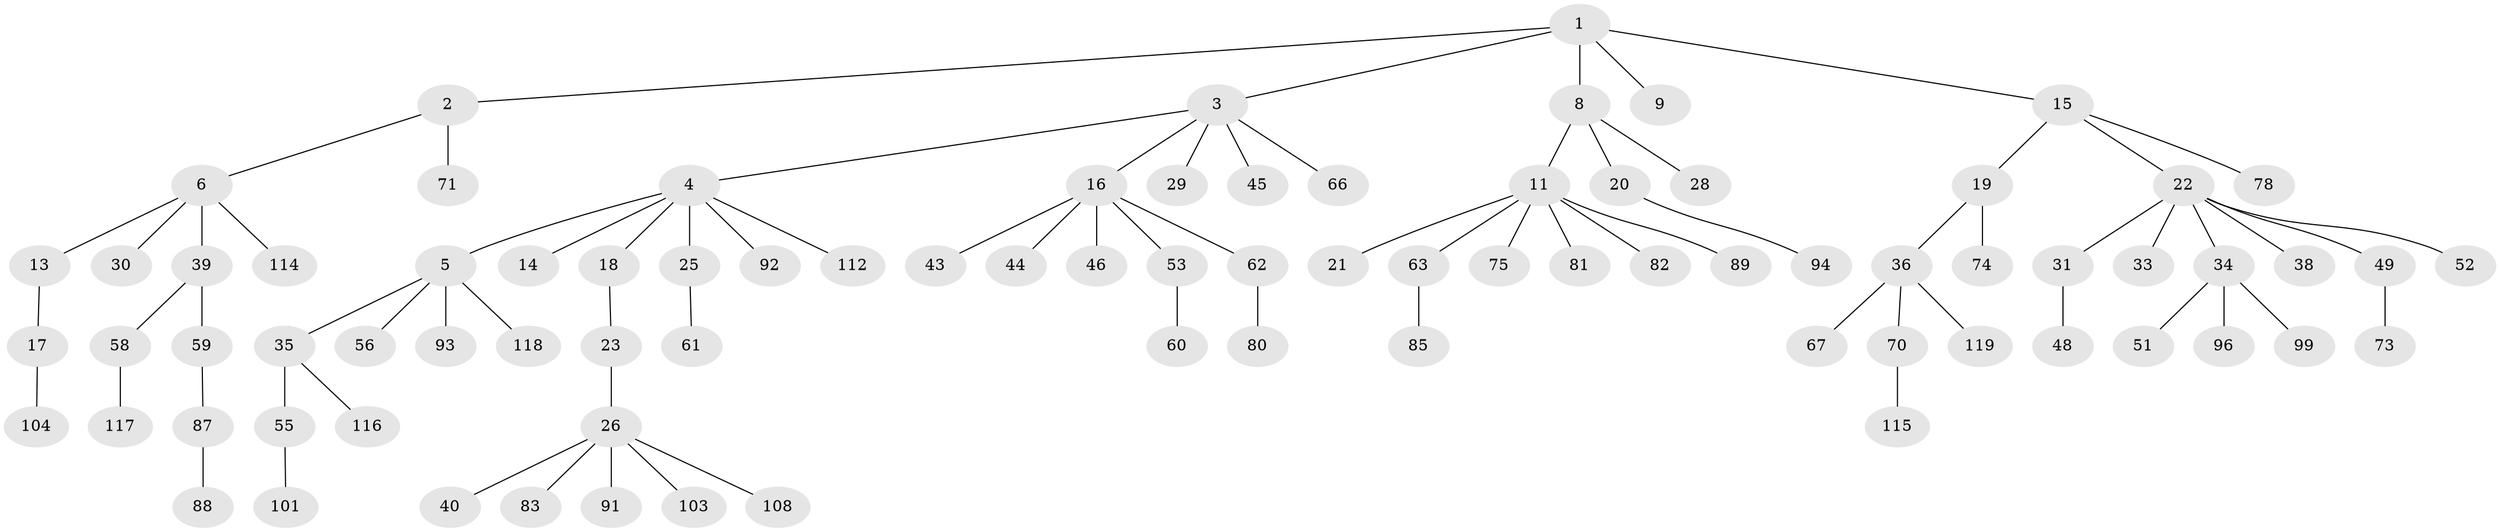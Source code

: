 // Generated by graph-tools (version 1.1) at 2025/24/03/03/25 07:24:05]
// undirected, 83 vertices, 82 edges
graph export_dot {
graph [start="1"]
  node [color=gray90,style=filled];
  1 [super="+7"];
  2 [super="+72"];
  3 [super="+10"];
  4 [super="+79"];
  5 [super="+12"];
  6 [super="+113"];
  8 [super="+54"];
  9;
  11 [super="+86"];
  13 [super="+64"];
  14 [super="+68"];
  15;
  16 [super="+32"];
  17 [super="+76"];
  18;
  19 [super="+42"];
  20 [super="+37"];
  21;
  22 [super="+27"];
  23 [super="+24"];
  25 [super="+110"];
  26 [super="+41"];
  28;
  29;
  30;
  31;
  33 [super="+84"];
  34 [super="+50"];
  35 [super="+69"];
  36 [super="+109"];
  38 [super="+107"];
  39 [super="+47"];
  40;
  43;
  44 [super="+57"];
  45;
  46 [super="+105"];
  48 [super="+77"];
  49;
  51;
  52;
  53;
  55 [super="+65"];
  56;
  58;
  59;
  60 [super="+106"];
  61 [super="+97"];
  62 [super="+95"];
  63;
  66;
  67;
  70 [super="+111"];
  71;
  73;
  74;
  75;
  78;
  80;
  81;
  82;
  83;
  85;
  87 [super="+98"];
  88;
  89 [super="+90"];
  91;
  92;
  93 [super="+102"];
  94;
  96;
  99 [super="+100"];
  101;
  103;
  104;
  108;
  112;
  114;
  115;
  116;
  117;
  118;
  119;
  1 -- 2;
  1 -- 3;
  1 -- 9;
  1 -- 15;
  1 -- 8;
  2 -- 6;
  2 -- 71;
  3 -- 4;
  3 -- 16;
  3 -- 29;
  3 -- 45;
  3 -- 66;
  4 -- 5;
  4 -- 14;
  4 -- 18;
  4 -- 25;
  4 -- 92;
  4 -- 112;
  5 -- 56;
  5 -- 35;
  5 -- 93;
  5 -- 118;
  6 -- 13;
  6 -- 30;
  6 -- 39;
  6 -- 114;
  8 -- 11;
  8 -- 20;
  8 -- 28;
  11 -- 21;
  11 -- 63;
  11 -- 75;
  11 -- 81;
  11 -- 82;
  11 -- 89;
  13 -- 17;
  15 -- 19;
  15 -- 22;
  15 -- 78;
  16 -- 53;
  16 -- 62;
  16 -- 43;
  16 -- 44;
  16 -- 46;
  17 -- 104;
  18 -- 23;
  19 -- 36;
  19 -- 74;
  20 -- 94;
  22 -- 34;
  22 -- 33;
  22 -- 49;
  22 -- 52;
  22 -- 38;
  22 -- 31;
  23 -- 26;
  25 -- 61;
  26 -- 40;
  26 -- 83;
  26 -- 103;
  26 -- 108;
  26 -- 91;
  31 -- 48;
  34 -- 99;
  34 -- 96;
  34 -- 51;
  35 -- 55;
  35 -- 116;
  36 -- 67;
  36 -- 70;
  36 -- 119;
  39 -- 58;
  39 -- 59;
  49 -- 73;
  53 -- 60;
  55 -- 101;
  58 -- 117;
  59 -- 87;
  62 -- 80;
  63 -- 85;
  70 -- 115;
  87 -- 88;
}
